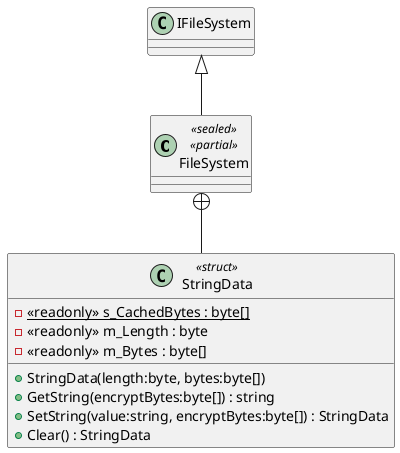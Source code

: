 @startuml
class FileSystem <<sealed>> <<partial>> {
}
class StringData <<struct>> {
    - {static} <<readonly>> s_CachedBytes : byte[]
    - <<readonly>> m_Length : byte
    - <<readonly>> m_Bytes : byte[]
    + StringData(length:byte, bytes:byte[])
    + GetString(encryptBytes:byte[]) : string
    + SetString(value:string, encryptBytes:byte[]) : StringData
    + Clear() : StringData
}
IFileSystem <|-- FileSystem
FileSystem +-- StringData
@enduml
